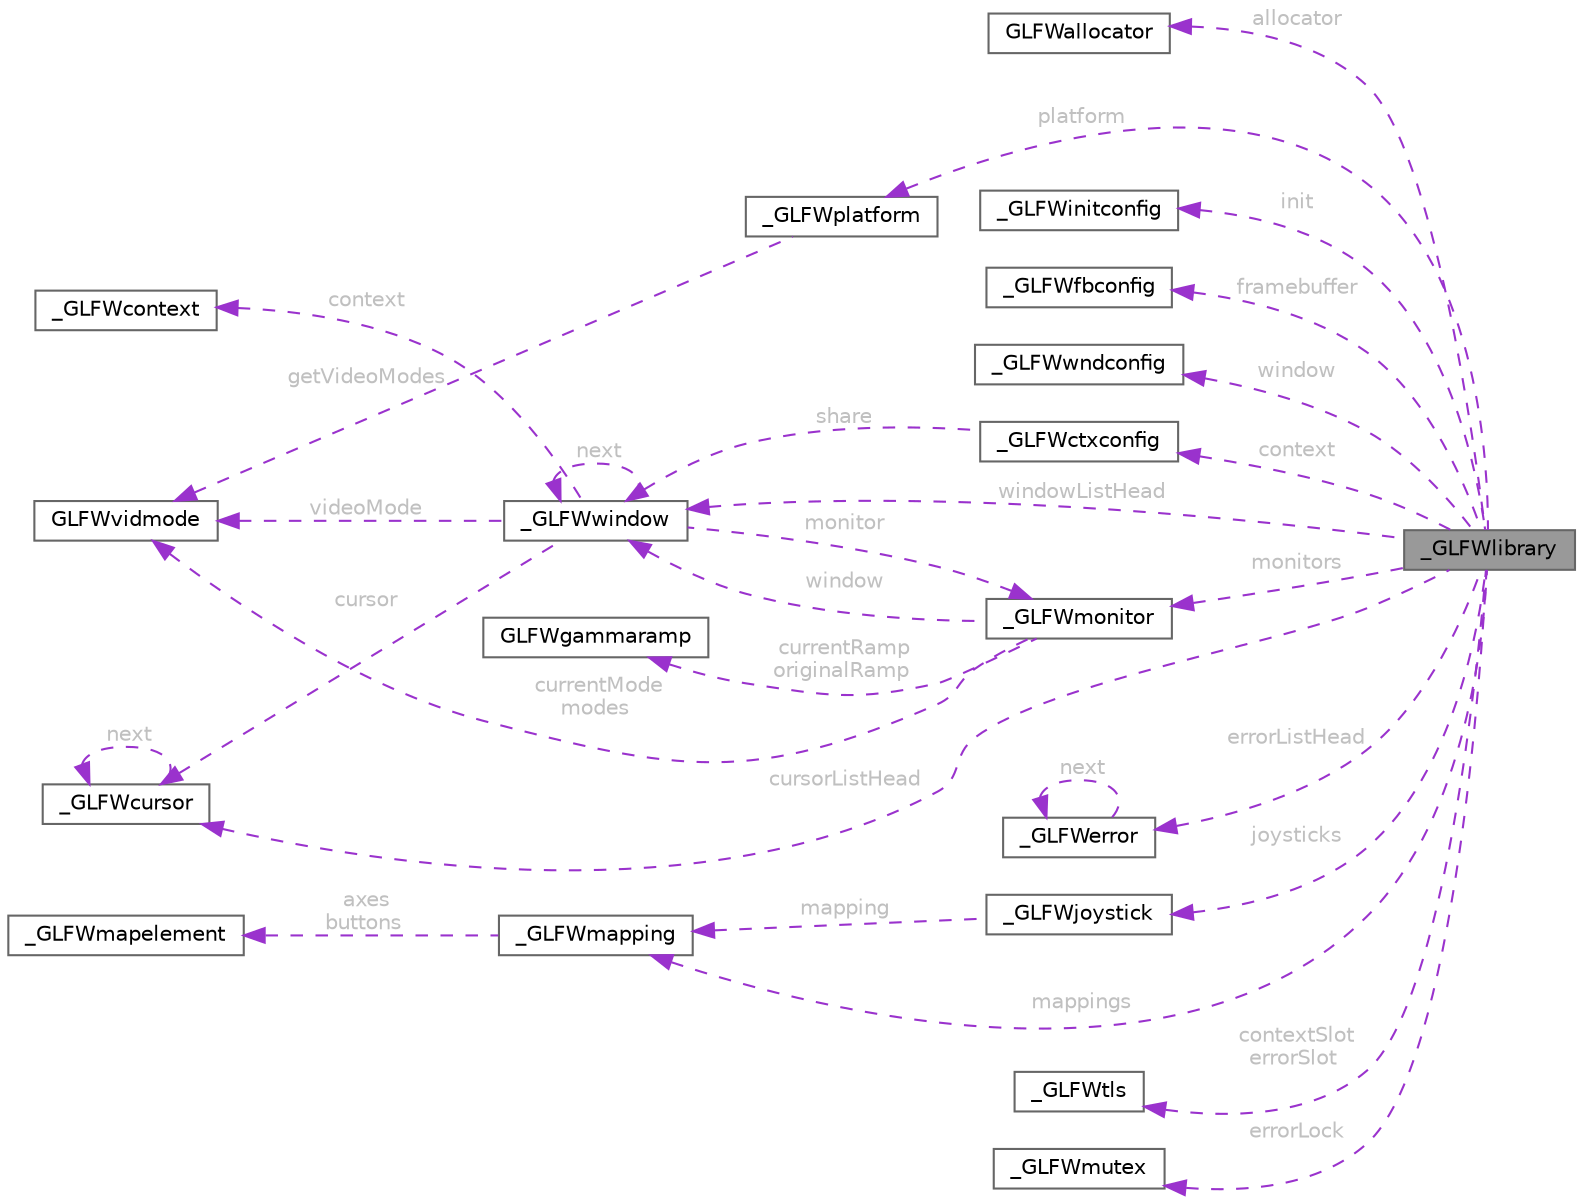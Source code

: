 digraph "_GLFWlibrary"
{
 // LATEX_PDF_SIZE
  bgcolor="transparent";
  edge [fontname=Helvetica,fontsize=10,labelfontname=Helvetica,labelfontsize=10];
  node [fontname=Helvetica,fontsize=10,shape=box,height=0.2,width=0.4];
  rankdir="LR";
  Node1 [id="Node000001",label="_GLFWlibrary",height=0.2,width=0.4,color="gray40", fillcolor="grey60", style="filled", fontcolor="black",tooltip=" "];
  Node2 -> Node1 [id="edge1_Node000001_Node000002",dir="back",color="darkorchid3",style="dashed",tooltip=" ",label=" allocator",fontcolor="grey" ];
  Node2 [id="Node000002",label="GLFWallocator",height=0.2,width=0.4,color="gray40", fillcolor="white", style="filled",URL="$struct_g_l_f_wallocator.html",tooltip="Custom heap memory allocator."];
  Node3 -> Node1 [id="edge2_Node000001_Node000003",dir="back",color="darkorchid3",style="dashed",tooltip=" ",label=" platform",fontcolor="grey" ];
  Node3 [id="Node000003",label="_GLFWplatform",height=0.2,width=0.4,color="gray40", fillcolor="white", style="filled",URL="$struct___g_l_f_wplatform.html",tooltip=" "];
  Node4 -> Node3 [id="edge3_Node000003_Node000004",dir="back",color="darkorchid3",style="dashed",tooltip=" ",label=" getVideoModes",fontcolor="grey" ];
  Node4 [id="Node000004",label="GLFWvidmode",height=0.2,width=0.4,color="gray40", fillcolor="white", style="filled",URL="$struct_g_l_f_wvidmode.html",tooltip="Video mode type."];
  Node5 -> Node1 [id="edge4_Node000001_Node000005",dir="back",color="darkorchid3",style="dashed",tooltip=" ",label=" init",fontcolor="grey" ];
  Node5 [id="Node000005",label="_GLFWinitconfig",height=0.2,width=0.4,color="gray40", fillcolor="white", style="filled",URL="$struct___g_l_f_winitconfig.html",tooltip=" "];
  Node6 -> Node1 [id="edge5_Node000001_Node000006",dir="back",color="darkorchid3",style="dashed",tooltip=" ",label=" framebuffer",fontcolor="grey" ];
  Node6 [id="Node000006",label="_GLFWfbconfig",height=0.2,width=0.4,color="gray40", fillcolor="white", style="filled",URL="$struct___g_l_f_wfbconfig.html",tooltip=" "];
  Node7 -> Node1 [id="edge6_Node000001_Node000007",dir="back",color="darkorchid3",style="dashed",tooltip=" ",label=" window",fontcolor="grey" ];
  Node7 [id="Node000007",label="_GLFWwndconfig",height=0.2,width=0.4,color="gray40", fillcolor="white", style="filled",URL="$struct___g_l_f_wwndconfig.html",tooltip=" "];
  Node8 -> Node1 [id="edge7_Node000001_Node000008",dir="back",color="darkorchid3",style="dashed",tooltip=" ",label=" context",fontcolor="grey" ];
  Node8 [id="Node000008",label="_GLFWctxconfig",height=0.2,width=0.4,color="gray40", fillcolor="white", style="filled",URL="$struct___g_l_f_wctxconfig.html",tooltip=" "];
  Node9 -> Node8 [id="edge8_Node000008_Node000009",dir="back",color="darkorchid3",style="dashed",tooltip=" ",label=" share",fontcolor="grey" ];
  Node9 [id="Node000009",label="_GLFWwindow",height=0.2,width=0.4,color="gray40", fillcolor="white", style="filled",URL="$struct___g_l_f_wwindow.html",tooltip=" "];
  Node9 -> Node9 [id="edge9_Node000009_Node000009",dir="back",color="darkorchid3",style="dashed",tooltip=" ",label=" next",fontcolor="grey" ];
  Node4 -> Node9 [id="edge10_Node000009_Node000004",dir="back",color="darkorchid3",style="dashed",tooltip=" ",label=" videoMode",fontcolor="grey" ];
  Node10 -> Node9 [id="edge11_Node000009_Node000010",dir="back",color="darkorchid3",style="dashed",tooltip=" ",label=" monitor",fontcolor="grey" ];
  Node10 [id="Node000010",label="_GLFWmonitor",height=0.2,width=0.4,color="gray40", fillcolor="white", style="filled",URL="$struct___g_l_f_wmonitor.html",tooltip=" "];
  Node9 -> Node10 [id="edge12_Node000010_Node000009",dir="back",color="darkorchid3",style="dashed",tooltip=" ",label=" window",fontcolor="grey" ];
  Node4 -> Node10 [id="edge13_Node000010_Node000004",dir="back",color="darkorchid3",style="dashed",tooltip=" ",label=" currentMode\nmodes",fontcolor="grey" ];
  Node11 -> Node10 [id="edge14_Node000010_Node000011",dir="back",color="darkorchid3",style="dashed",tooltip=" ",label=" currentRamp\noriginalRamp",fontcolor="grey" ];
  Node11 [id="Node000011",label="GLFWgammaramp",height=0.2,width=0.4,color="gray40", fillcolor="white", style="filled",URL="$struct_g_l_f_wgammaramp.html",tooltip="Gamma ramp."];
  Node12 -> Node9 [id="edge15_Node000009_Node000012",dir="back",color="darkorchid3",style="dashed",tooltip=" ",label=" cursor",fontcolor="grey" ];
  Node12 [id="Node000012",label="_GLFWcursor",height=0.2,width=0.4,color="gray40", fillcolor="white", style="filled",URL="$struct___g_l_f_wcursor.html",tooltip=" "];
  Node12 -> Node12 [id="edge16_Node000012_Node000012",dir="back",color="darkorchid3",style="dashed",tooltip=" ",label=" next",fontcolor="grey" ];
  Node13 -> Node9 [id="edge17_Node000009_Node000013",dir="back",color="darkorchid3",style="dashed",tooltip=" ",label=" context",fontcolor="grey" ];
  Node13 [id="Node000013",label="_GLFWcontext",height=0.2,width=0.4,color="gray40", fillcolor="white", style="filled",URL="$struct___g_l_f_wcontext.html",tooltip=" "];
  Node14 -> Node1 [id="edge18_Node000001_Node000014",dir="back",color="darkorchid3",style="dashed",tooltip=" ",label=" errorListHead",fontcolor="grey" ];
  Node14 [id="Node000014",label="_GLFWerror",height=0.2,width=0.4,color="gray40", fillcolor="white", style="filled",URL="$struct___g_l_f_werror.html",tooltip=" "];
  Node14 -> Node14 [id="edge19_Node000014_Node000014",dir="back",color="darkorchid3",style="dashed",tooltip=" ",label=" next",fontcolor="grey" ];
  Node12 -> Node1 [id="edge20_Node000001_Node000012",dir="back",color="darkorchid3",style="dashed",tooltip=" ",label=" cursorListHead",fontcolor="grey" ];
  Node9 -> Node1 [id="edge21_Node000001_Node000009",dir="back",color="darkorchid3",style="dashed",tooltip=" ",label=" windowListHead",fontcolor="grey" ];
  Node10 -> Node1 [id="edge22_Node000001_Node000010",dir="back",color="darkorchid3",style="dashed",tooltip=" ",label=" monitors",fontcolor="grey" ];
  Node15 -> Node1 [id="edge23_Node000001_Node000015",dir="back",color="darkorchid3",style="dashed",tooltip=" ",label=" joysticks",fontcolor="grey" ];
  Node15 [id="Node000015",label="_GLFWjoystick",height=0.2,width=0.4,color="gray40", fillcolor="white", style="filled",URL="$struct___g_l_f_wjoystick.html",tooltip=" "];
  Node16 -> Node15 [id="edge24_Node000015_Node000016",dir="back",color="darkorchid3",style="dashed",tooltip=" ",label=" mapping",fontcolor="grey" ];
  Node16 [id="Node000016",label="_GLFWmapping",height=0.2,width=0.4,color="gray40", fillcolor="white", style="filled",URL="$struct___g_l_f_wmapping.html",tooltip=" "];
  Node17 -> Node16 [id="edge25_Node000016_Node000017",dir="back",color="darkorchid3",style="dashed",tooltip=" ",label=" axes\nbuttons",fontcolor="grey" ];
  Node17 [id="Node000017",label="_GLFWmapelement",height=0.2,width=0.4,color="gray40", fillcolor="white", style="filled",URL="$struct___g_l_f_wmapelement.html",tooltip=" "];
  Node16 -> Node1 [id="edge26_Node000001_Node000016",dir="back",color="darkorchid3",style="dashed",tooltip=" ",label=" mappings",fontcolor="grey" ];
  Node18 -> Node1 [id="edge27_Node000001_Node000018",dir="back",color="darkorchid3",style="dashed",tooltip=" ",label=" contextSlot\nerrorSlot",fontcolor="grey" ];
  Node18 [id="Node000018",label="_GLFWtls",height=0.2,width=0.4,color="gray40", fillcolor="white", style="filled",URL="$struct___g_l_f_wtls.html",tooltip=" "];
  Node19 -> Node1 [id="edge28_Node000001_Node000019",dir="back",color="darkorchid3",style="dashed",tooltip=" ",label=" errorLock",fontcolor="grey" ];
  Node19 [id="Node000019",label="_GLFWmutex",height=0.2,width=0.4,color="gray40", fillcolor="white", style="filled",URL="$struct___g_l_f_wmutex.html",tooltip=" "];
}
